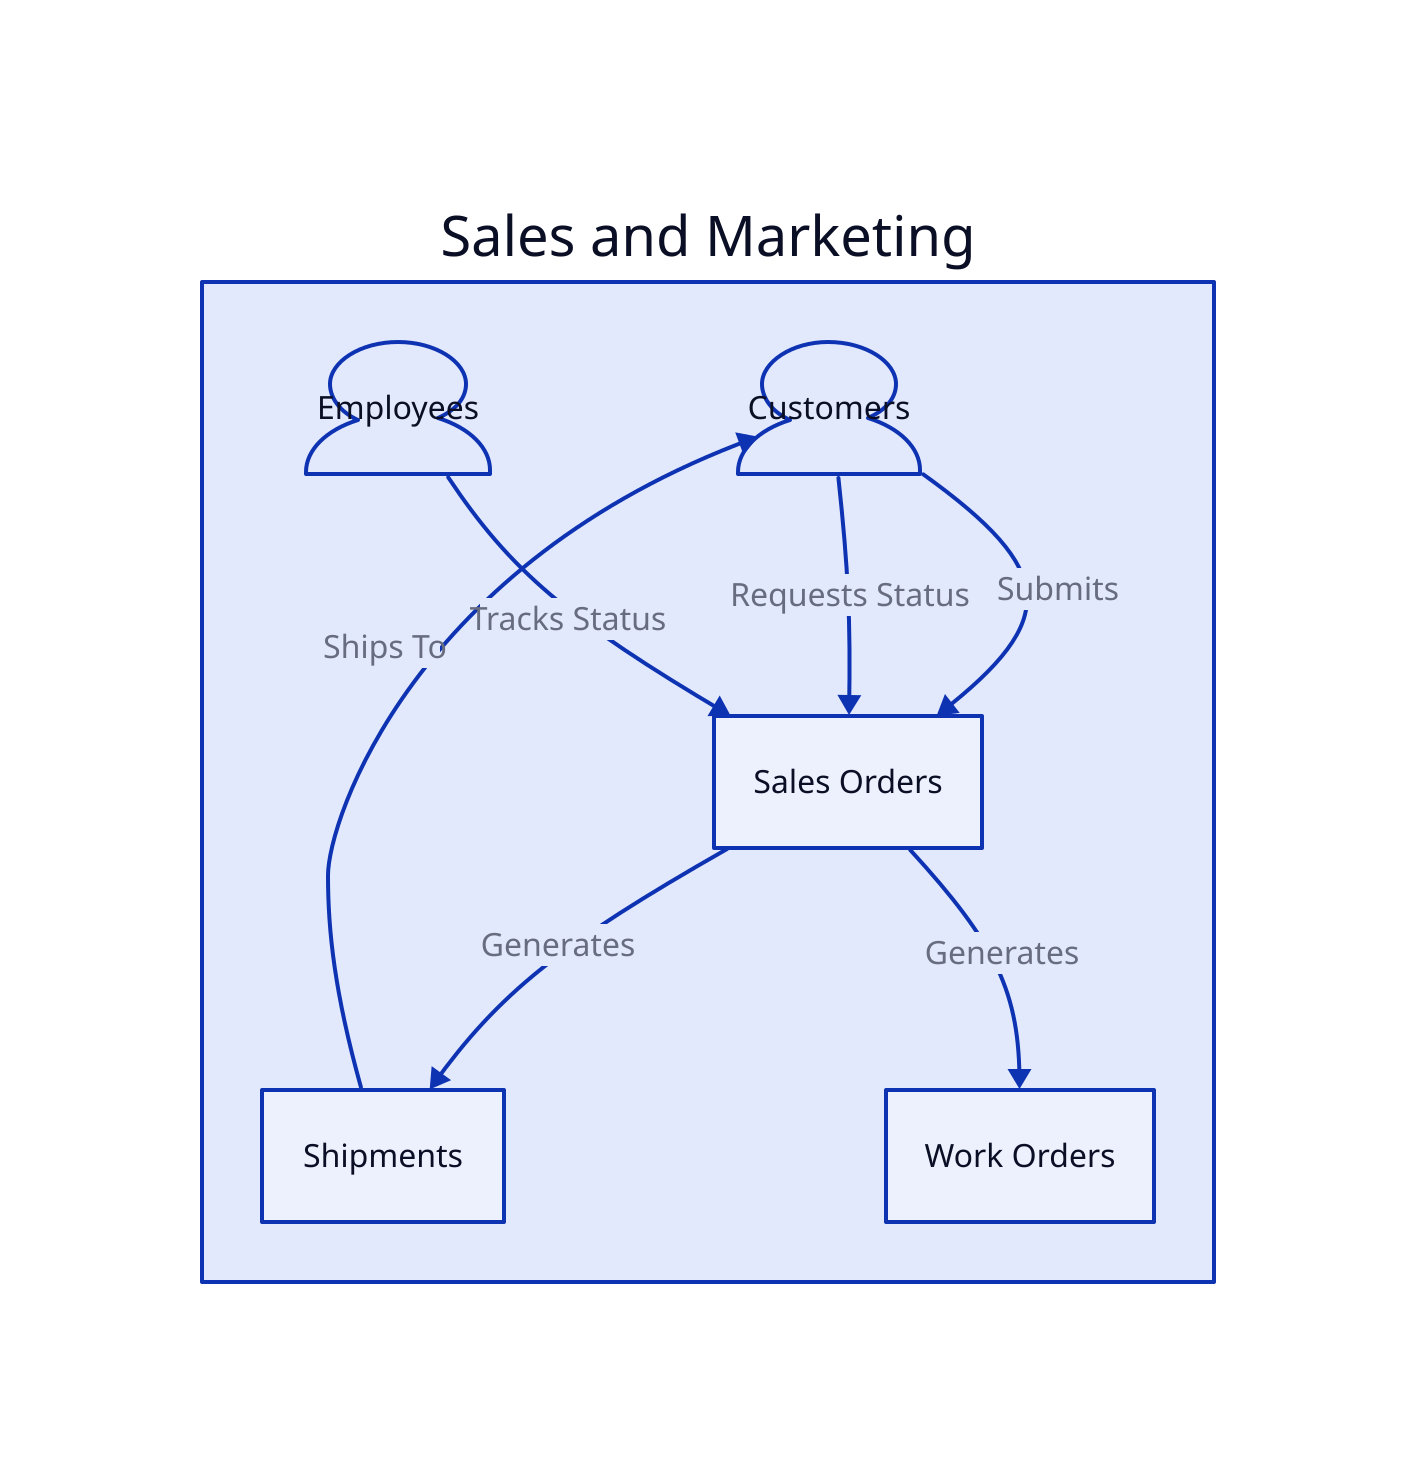 Sales and Marketing: {
    Customers: {
        shape: Person
    }
    Employees: {
        shape: Person
    }
    Sales Orders
    Shipments
    Work Orders

    Customers -> Sales Orders: Submits
    Sales Orders -> Shipments: Generates
    Shipments -> Customers: Ships To
    Sales Orders -> Work Orders: Generates
    Customers -> Sales Orders: Requests Status
    Employees -> Sales Orders: Tracks Status
}